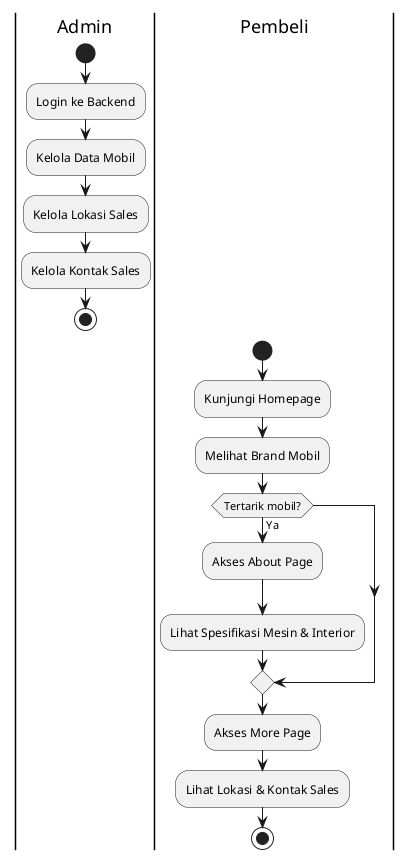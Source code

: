 @startuml
|Admin|
start
:Login ke Backend;
:Kelola Data Mobil;
:Kelola Lokasi Sales;
:Kelola Kontak Sales;
stop

|Pembeli|
start
:Kunjungi Homepage;
:Melihat Brand Mobil;
if (Tertarik mobil?) then (Ya)
  :Akses About Page;
  :Lihat Spesifikasi Mesin & Interior;
endif
:Akses More Page;
:Lihat Lokasi & Kontak Sales;
stop
@enduml
